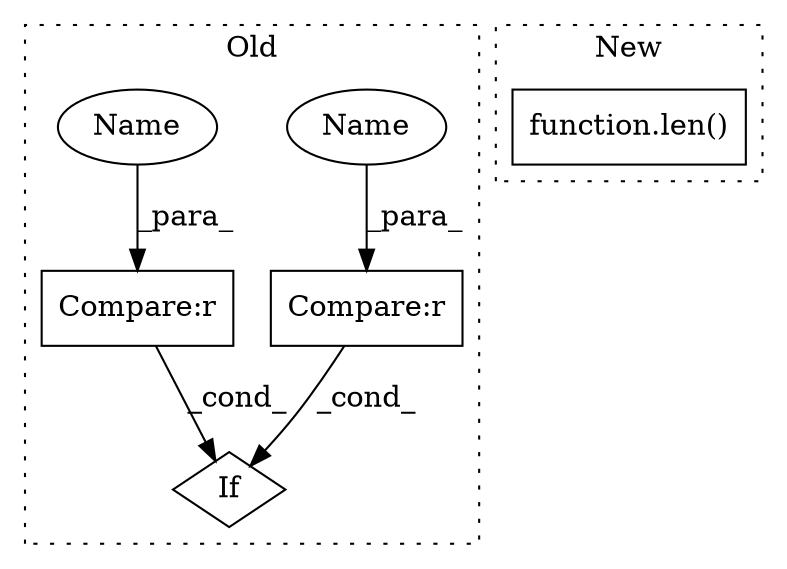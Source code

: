 digraph G {
subgraph cluster0 {
1 [label="If" a="96" s="1542,1590" l="3,14" shape="diamond"];
3 [label="Compare:r" a="40" s="1545" l="24" shape="box"];
4 [label="Compare:r" a="40" s="1574" l="16" shape="box"];
5 [label="Name" a="87" s="1545" l="12" shape="ellipse"];
6 [label="Name" a="87" s="1574" l="12" shape="ellipse"];
label = "Old";
style="dotted";
}
subgraph cluster1 {
2 [label="function.len()" a="75" s="1461,1483" l="4,1" shape="box"];
label = "New";
style="dotted";
}
3 -> 1 [label="_cond_"];
4 -> 1 [label="_cond_"];
5 -> 3 [label="_para_"];
6 -> 4 [label="_para_"];
}